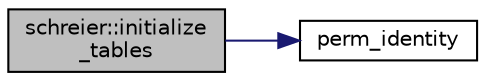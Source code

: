 digraph "schreier::initialize_tables"
{
  edge [fontname="Helvetica",fontsize="10",labelfontname="Helvetica",labelfontsize="10"];
  node [fontname="Helvetica",fontsize="10",shape=record];
  rankdir="LR";
  Node2656 [label="schreier::initialize\l_tables",height=0.2,width=0.4,color="black", fillcolor="grey75", style="filled", fontcolor="black"];
  Node2656 -> Node2657 [color="midnightblue",fontsize="10",style="solid",fontname="Helvetica"];
  Node2657 [label="perm_identity",height=0.2,width=0.4,color="black", fillcolor="white", style="filled",URL="$d2/d7c/combinatorics_8_c.html#aebc54d3f9c31f253ae53e3eb3b386208"];
}
